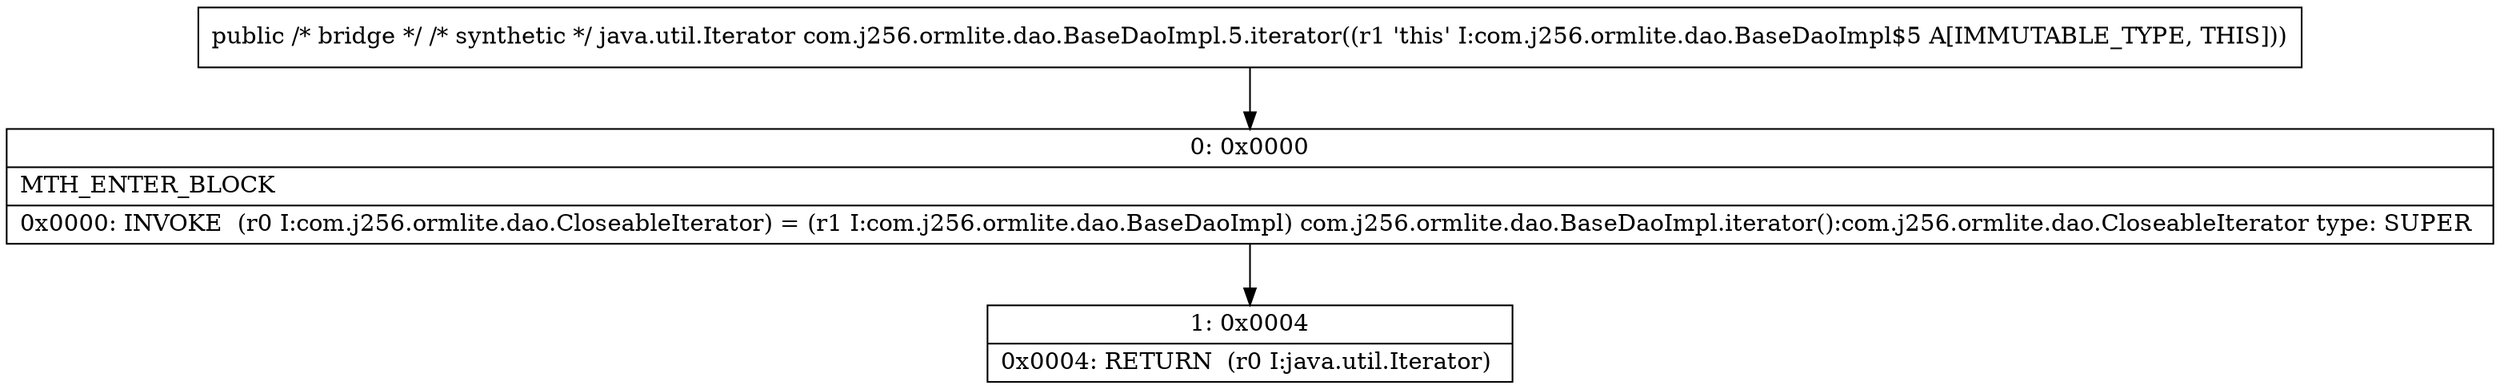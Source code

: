 digraph "CFG forcom.j256.ormlite.dao.BaseDaoImpl.5.iterator()Ljava\/util\/Iterator;" {
Node_0 [shape=record,label="{0\:\ 0x0000|MTH_ENTER_BLOCK\l|0x0000: INVOKE  (r0 I:com.j256.ormlite.dao.CloseableIterator) = (r1 I:com.j256.ormlite.dao.BaseDaoImpl) com.j256.ormlite.dao.BaseDaoImpl.iterator():com.j256.ormlite.dao.CloseableIterator type: SUPER \l}"];
Node_1 [shape=record,label="{1\:\ 0x0004|0x0004: RETURN  (r0 I:java.util.Iterator) \l}"];
MethodNode[shape=record,label="{public \/* bridge *\/ \/* synthetic *\/ java.util.Iterator com.j256.ormlite.dao.BaseDaoImpl.5.iterator((r1 'this' I:com.j256.ormlite.dao.BaseDaoImpl$5 A[IMMUTABLE_TYPE, THIS])) }"];
MethodNode -> Node_0;
Node_0 -> Node_1;
}

